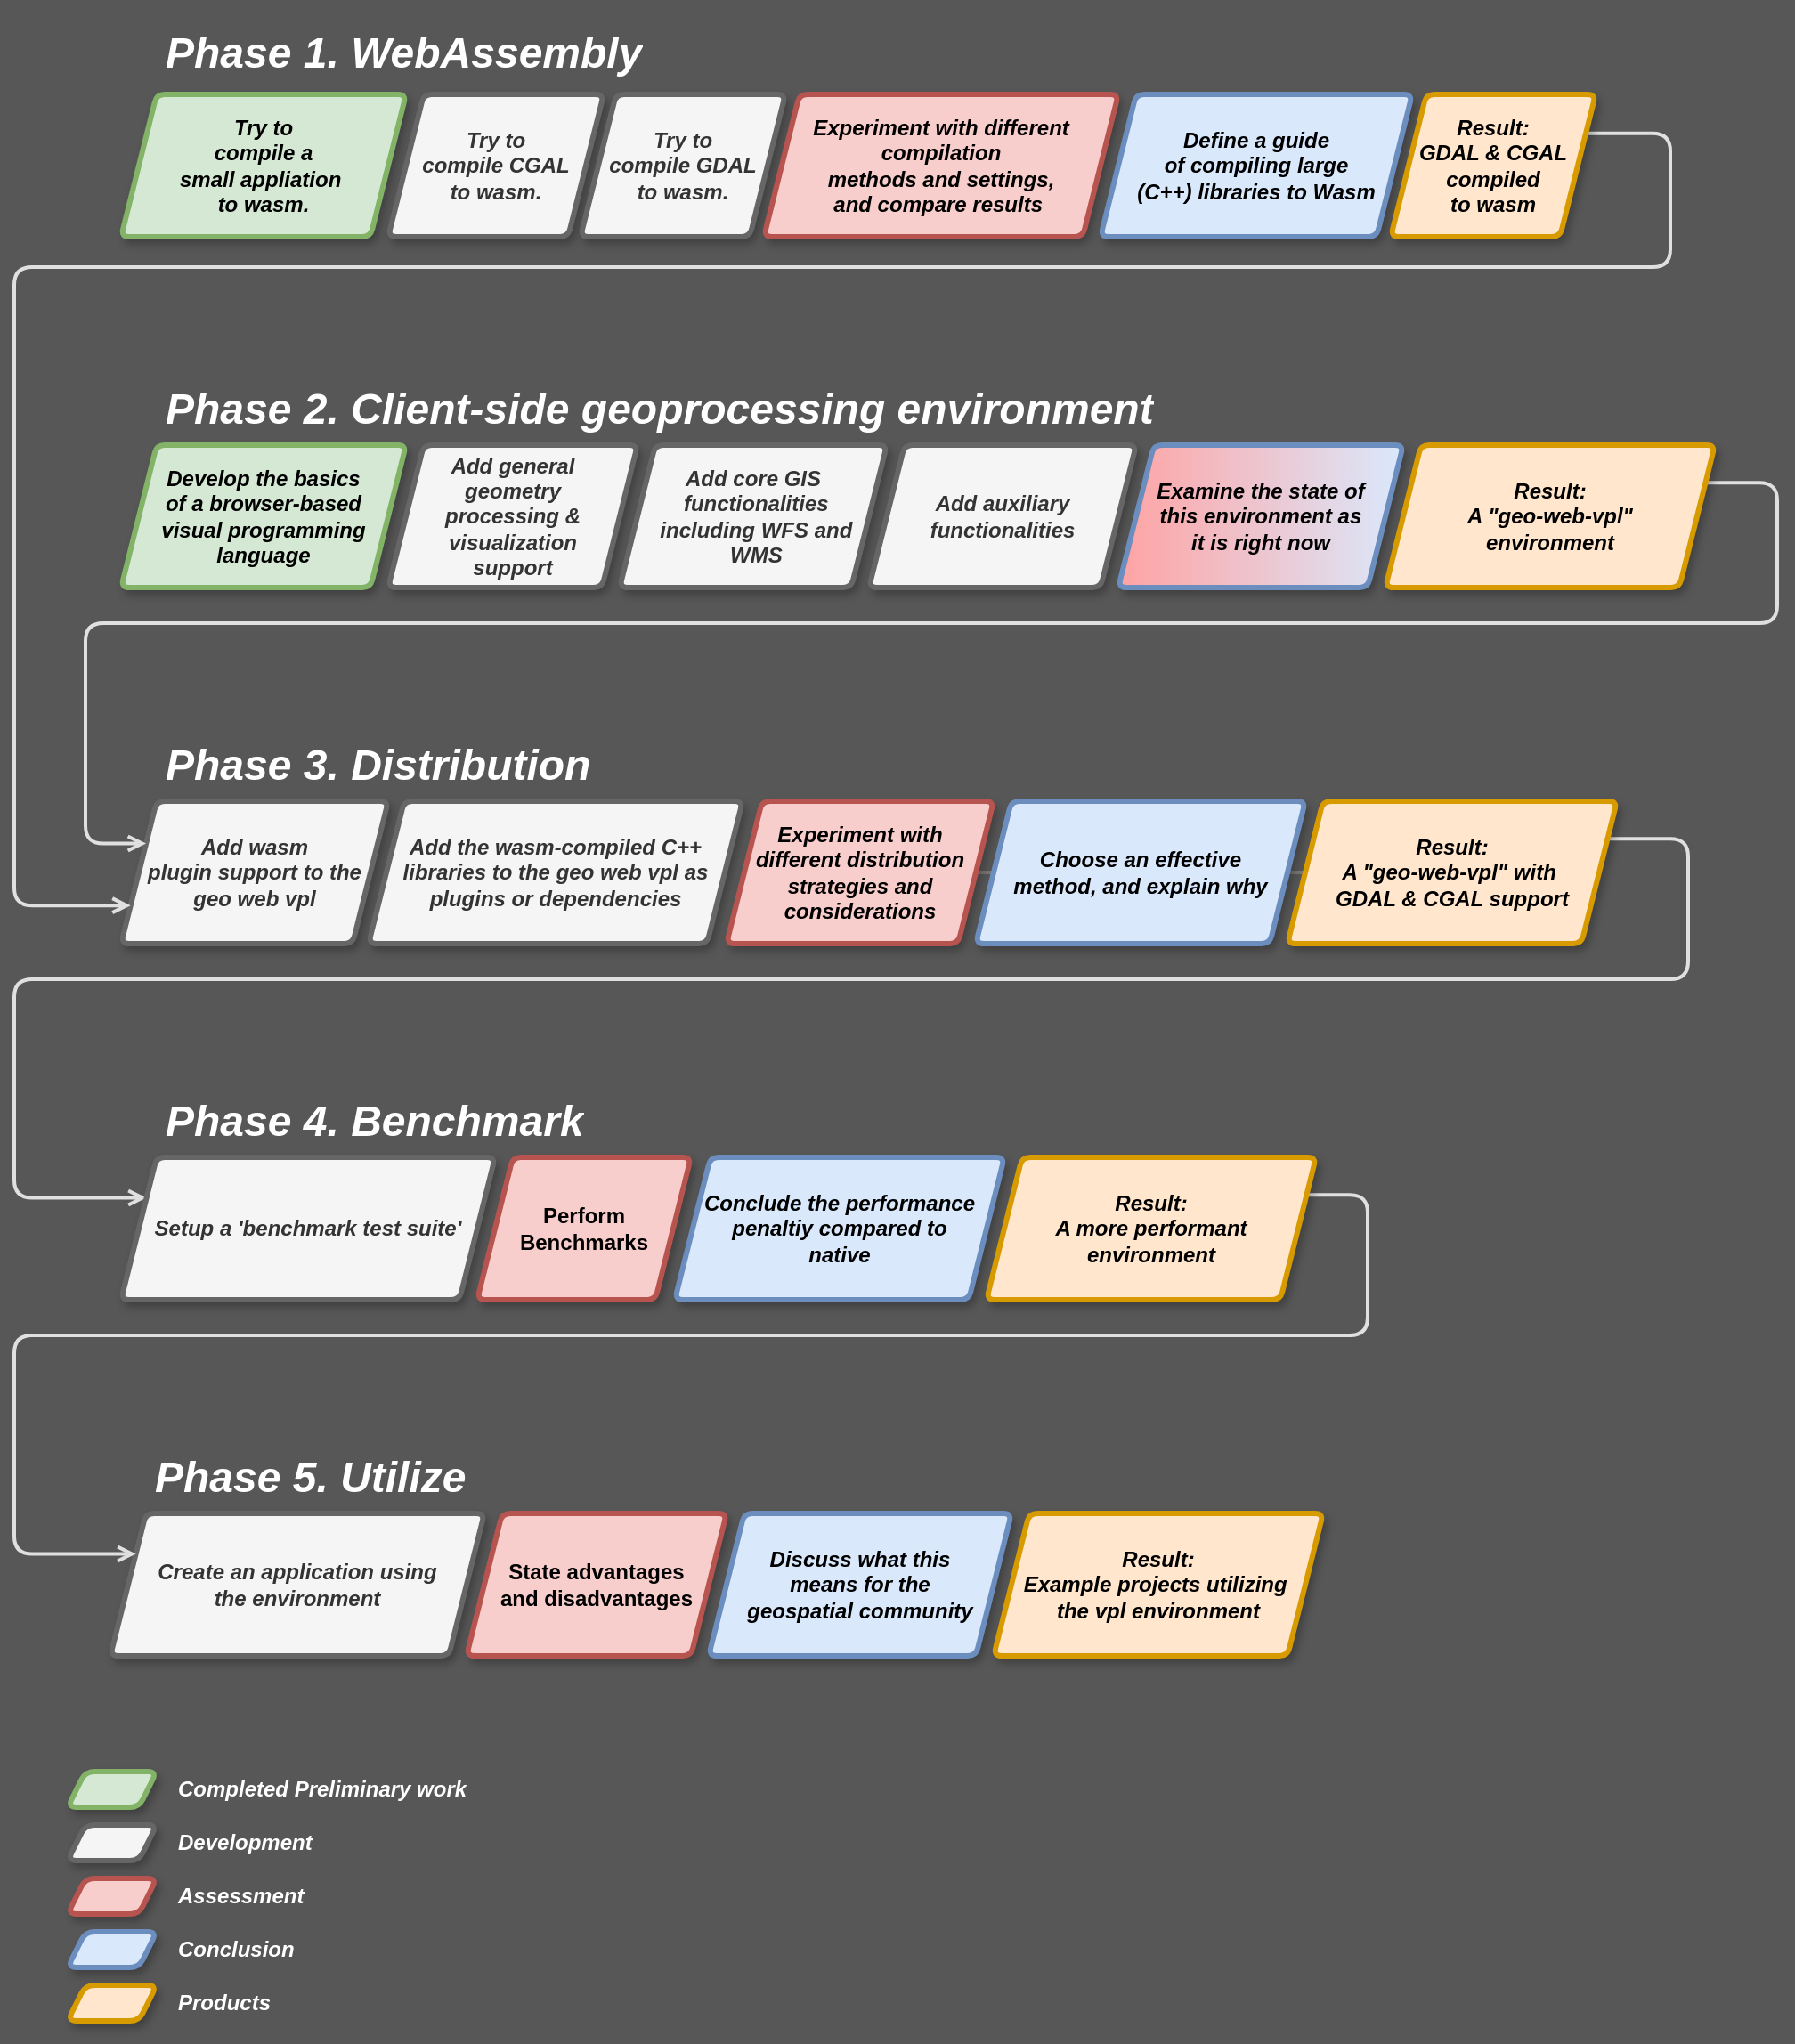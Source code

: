 <mxfile version="15.7.3" type="device"><diagram id="R9lZvX5LPHoqeBm0NEup" name="Page-1"><mxGraphModel dx="1102" dy="875" grid="1" gridSize="10" guides="1" tooltips="1" connect="1" arrows="1" fold="1" page="1" pageScale="1" pageWidth="850" pageHeight="1100" background="#575757" math="0" shadow="0"><root><mxCell id="0"/><mxCell id="1" parent="0"/><mxCell id="oR36HvQrZMrKDbQmu3Ou-8" value="&lt;div&gt;&lt;i&gt;&lt;b&gt;Add wasm &lt;br&gt;&lt;/b&gt;&lt;/i&gt;&lt;/div&gt;&lt;div&gt;&lt;i&gt;&lt;b&gt;plugin support to the &lt;br&gt;&lt;/b&gt;&lt;/i&gt;&lt;/div&gt;&lt;div&gt;&lt;i&gt;&lt;b&gt;geo web vpl&lt;/b&gt;&lt;/i&gt;&lt;/div&gt;" style="shape=parallelogram;perimeter=parallelogramPerimeter;whiteSpace=wrap;html=1;fixedSize=1;fillColor=#f5f5f5;strokeColor=#666666;fontColor=#333333;rounded=1;strokeWidth=3;arcSize=9;shadow=1;fontFamily=Helvetica;" parent="1" vertex="1"><mxGeometry x="120" y="480" width="150" height="80" as="geometry"/></mxCell><mxCell id="oR36HvQrZMrKDbQmu3Ou-9" value="&lt;div&gt;&lt;i&gt;&lt;b&gt;Try to&lt;/b&gt;&lt;/i&gt;&lt;/div&gt;&lt;div&gt;&lt;i&gt;&lt;b&gt;compile CGAL &lt;br&gt;&lt;/b&gt;&lt;/i&gt;&lt;/div&gt;&lt;div&gt;&lt;i&gt;&lt;b&gt;to wasm.&lt;/b&gt;&lt;/i&gt;&lt;/div&gt;" style="shape=parallelogram;perimeter=parallelogramPerimeter;whiteSpace=wrap;html=1;fixedSize=1;fillColor=#f5f5f5;strokeColor=#666666;fontColor=#333333;rounded=1;strokeWidth=3;arcSize=9;shadow=1;fontFamily=Helvetica;" parent="1" vertex="1"><mxGeometry x="270" y="83" width="121" height="80" as="geometry"/></mxCell><mxCell id="oR36HvQrZMrKDbQmu3Ou-10" value="&lt;div&gt;&lt;b&gt;&lt;i&gt;Try to &lt;br&gt;&lt;/i&gt;&lt;/b&gt;&lt;/div&gt;&lt;div&gt;&lt;b&gt;&lt;i&gt;compile a &lt;br&gt;&lt;/i&gt;&lt;/b&gt;&lt;/div&gt;&lt;div&gt;&lt;b&gt;&lt;i&gt;small&amp;nbsp;appliation&amp;nbsp;&lt;br&gt;&lt;/i&gt;&lt;/b&gt;&lt;b&gt;&lt;i&gt;to wasm.&lt;/i&gt;&lt;/b&gt;&lt;/div&gt;" style="shape=parallelogram;perimeter=parallelogramPerimeter;whiteSpace=wrap;html=1;fixedSize=1;fillColor=#d5e8d4;strokeColor=#82b366;rounded=1;strokeWidth=3;arcSize=9;shadow=1;fontFamily=Helvetica;" parent="1" vertex="1"><mxGeometry x="120" y="83" width="160" height="80" as="geometry"/></mxCell><mxCell id="oR36HvQrZMrKDbQmu3Ou-17" value="&lt;font color=&quot;#333333&quot;&gt;&lt;b&gt;&lt;i&gt;&lt;font&gt;Create an application using&lt;br&gt;the environment&lt;/font&gt;&lt;/i&gt;&lt;/b&gt;&lt;/font&gt;" style="shape=parallelogram;perimeter=parallelogramPerimeter;whiteSpace=wrap;html=1;fixedSize=1;fillColor=#f5f5f5;strokeColor=#666666;fontColor=#333333;rounded=1;strokeWidth=3;arcSize=9;shadow=1;fontFamily=Helvetica;" parent="1" vertex="1"><mxGeometry x="114" y="880" width="210" height="80" as="geometry"/></mxCell><mxCell id="oR36HvQrZMrKDbQmu3Ou-19" value="&lt;h1&gt;&lt;i&gt;Phase 1. WebAssembly&lt;br&gt;&lt;/i&gt;&lt;/h1&gt;&lt;p&gt;&lt;i&gt;&lt;br&gt;&lt;/i&gt;&lt;/p&gt;" style="text;html=1;strokeColor=none;fillColor=none;spacing=5;spacingTop=-20;whiteSpace=wrap;overflow=hidden;fontColor=#FFFFFF;rounded=0;rotation=0;fontFamily=Helvetica;" parent="1" vertex="1"><mxGeometry x="140" y="40" width="410" height="40" as="geometry"/></mxCell><mxCell id="oR36HvQrZMrKDbQmu3Ou-21" value="&lt;h1&gt;&lt;i&gt;Phase 2. Client-side geoprocessing environment&lt;br&gt;&lt;/i&gt;&lt;/h1&gt;" style="text;html=1;strokeColor=none;fillColor=none;spacing=5;spacingTop=-20;whiteSpace=wrap;overflow=hidden;fontColor=#FFFFFF;rounded=0;fontFamily=Helvetica;" parent="1" vertex="1"><mxGeometry x="140" y="240" width="670" height="35" as="geometry"/></mxCell><mxCell id="oR36HvQrZMrKDbQmu3Ou-23" value="&lt;h1&gt;&lt;i&gt;Phase 3. Distribution&lt;br&gt;&lt;/i&gt;&lt;/h1&gt;" style="text;html=1;strokeColor=none;fillColor=none;spacing=5;spacingTop=-20;whiteSpace=wrap;overflow=hidden;fontColor=#FFFFFF;rounded=0;fontFamily=Helvetica;" parent="1" vertex="1"><mxGeometry x="140" y="440" width="480" height="40" as="geometry"/></mxCell><mxCell id="oR36HvQrZMrKDbQmu3Ou-24" value="&lt;h1&gt;&lt;i&gt;Phase 5. Utilize&lt;/i&gt;&lt;/h1&gt;" style="text;html=1;strokeColor=none;fillColor=none;spacing=5;spacingTop=-20;whiteSpace=wrap;overflow=hidden;fontColor=#FFFFFF;rounded=0;fontFamily=Helvetica;" parent="1" vertex="1"><mxGeometry x="134" y="840" width="400" height="40" as="geometry"/></mxCell><mxCell id="Jx8LPu8znm7WMN3goJe4-1" value="&lt;b&gt;State advantages &lt;br&gt;and disadvantages&lt;/b&gt;" style="shape=parallelogram;perimeter=parallelogramPerimeter;whiteSpace=wrap;html=1;fixedSize=1;fillColor=#f8cecc;strokeColor=#b85450;rounded=1;strokeWidth=3;shadow=1;arcSize=9;fontFamily=Helvetica;" parent="1" vertex="1"><mxGeometry x="314" y="880" width="146" height="80" as="geometry"/></mxCell><mxCell id="Jx8LPu8znm7WMN3goJe4-5" value="&lt;i&gt;&lt;b&gt;Add the wasm-compiled C++ libraries to the geo web vpl as plugins or dependencies&lt;br&gt;&lt;/b&gt;&lt;/i&gt;" style="shape=parallelogram;perimeter=parallelogramPerimeter;whiteSpace=wrap;html=1;fixedSize=1;fillColor=#f5f5f5;strokeColor=#666666;fontColor=#333333;rounded=1;strokeWidth=3;arcSize=9;shadow=1;fontFamily=Helvetica;" parent="1" vertex="1"><mxGeometry x="259" y="480" width="210" height="80" as="geometry"/></mxCell><mxCell id="n1NXSLkz1-SfZJEVITjv-38" style="edgeStyle=orthogonalEdgeStyle;orthogonalLoop=1;jettySize=auto;html=1;exitX=1;exitY=0.5;exitDx=0;exitDy=0;entryX=1;entryY=0.5;entryDx=0;entryDy=0;shadow=0;fontFamily=Helvetica;fontColor=#333333;endArrow=open;endFill=0;strokeColor=#787878;strokeWidth=2;" parent="1" source="Jx8LPu8znm7WMN3goJe4-6" target="n1NXSLkz1-SfZJEVITjv-31" edge="1"><mxGeometry relative="1" as="geometry"/></mxCell><mxCell id="Jx8LPu8znm7WMN3goJe4-6" value="&lt;b&gt;&lt;i&gt;Experiment with &lt;br&gt;different distribution&lt;br&gt;strategies and considerations&lt;/i&gt;&lt;/b&gt;&lt;i&gt;&lt;b&gt;&lt;br&gt;&lt;/b&gt;&lt;/i&gt;" style="shape=parallelogram;perimeter=parallelogramPerimeter;whiteSpace=wrap;html=1;fixedSize=1;fillColor=#f8cecc;strokeColor=#b85450;rounded=1;strokeWidth=3;arcSize=9;shadow=1;fontFamily=Helvetica;" parent="1" vertex="1"><mxGeometry x="460" y="480" width="150" height="80" as="geometry"/></mxCell><mxCell id="Jx8LPu8znm7WMN3goJe4-14" value="&lt;b&gt;&lt;i&gt;Develop the basics &lt;br&gt;of a browser-based &lt;br&gt;visual programming &lt;br&gt;language&lt;/i&gt;&lt;/b&gt;" style="shape=parallelogram;perimeter=parallelogramPerimeter;whiteSpace=wrap;html=1;fixedSize=1;fillColor=#d5e8d4;strokeColor=#82b366;rounded=1;strokeWidth=3;arcSize=9;shadow=1;fontFamily=Helvetica;" parent="1" vertex="1"><mxGeometry x="120" y="280" width="160" height="80" as="geometry"/></mxCell><mxCell id="Jx8LPu8znm7WMN3goJe4-15" value="&lt;div&gt;&lt;i&gt;&lt;b&gt;Try to &lt;br&gt;&lt;/b&gt;&lt;/i&gt;&lt;/div&gt;&lt;div&gt;&lt;i&gt;&lt;b&gt;compile GDAL &lt;br&gt;&lt;/b&gt;&lt;/i&gt;&lt;/div&gt;&lt;div&gt;&lt;i&gt;&lt;b&gt;to wasm.&lt;/b&gt;&lt;/i&gt;&lt;/div&gt;" style="shape=parallelogram;perimeter=parallelogramPerimeter;whiteSpace=wrap;html=1;fixedSize=1;fillColor=#f5f5f5;strokeColor=#666666;fontColor=#333333;rounded=1;strokeWidth=3;arcSize=9;shadow=1;fontFamily=Helvetica;" parent="1" vertex="1"><mxGeometry x="378" y="83" width="115" height="80" as="geometry"/></mxCell><mxCell id="Jx8LPu8znm7WMN3goJe4-21" value="&lt;div&gt;&lt;i&gt;&lt;b&gt;Define a guide&lt;br&gt;&lt;/b&gt;&lt;/i&gt;&lt;/div&gt;&lt;div&gt;&lt;i&gt;&lt;b&gt;of compiling large &lt;br&gt;(C++) libraries to Wasm&lt;/b&gt;&lt;/i&gt;&lt;br&gt;&lt;/div&gt;" style="shape=parallelogram;perimeter=parallelogramPerimeter;whiteSpace=wrap;html=1;fixedSize=1;fillColor=#dae8fc;strokeColor=#6c8ebf;rounded=1;strokeWidth=3;arcSize=9;shadow=1;fontFamily=Helvetica;" parent="1" vertex="1"><mxGeometry x="670" y="83" width="175" height="80" as="geometry"/></mxCell><mxCell id="Jx8LPu8znm7WMN3goJe4-22" value="&lt;b&gt;&lt;i&gt;Experiment with different compilation &lt;br&gt;methods and settings,&lt;br&gt;and compare results&amp;nbsp;&lt;br&gt;&lt;/i&gt;&lt;/b&gt;" style="shape=parallelogram;perimeter=parallelogramPerimeter;whiteSpace=wrap;html=1;fixedSize=1;fillColor=#f8cecc;strokeColor=#b85450;rounded=1;strokeWidth=3;arcSize=9;shadow=1;fontFamily=Helvetica;" parent="1" vertex="1"><mxGeometry x="481" y="83" width="199" height="80" as="geometry"/></mxCell><mxCell id="n1NXSLkz1-SfZJEVITjv-17" value="&lt;b&gt;&lt;i&gt;Discuss what this&lt;br&gt;means for the &lt;br&gt;geospatial community&lt;br&gt;&lt;/i&gt;&lt;/b&gt;" style="shape=parallelogram;perimeter=parallelogramPerimeter;whiteSpace=wrap;html=1;fixedSize=1;fillColor=#dae8fc;strokeColor=#6c8ebf;rounded=1;strokeWidth=3;arcSize=9;shadow=1;fontFamily=Helvetica;" parent="1" vertex="1"><mxGeometry x="450" y="880" width="170" height="80" as="geometry"/></mxCell><mxCell id="n1NXSLkz1-SfZJEVITjv-22" value="&lt;b&gt;&lt;i&gt;Result: &lt;br&gt;Example projects utilizing&amp;nbsp;&lt;br&gt;the vpl environment&lt;br&gt;&lt;/i&gt;&lt;/b&gt;" style="shape=parallelogram;perimeter=parallelogramPerimeter;whiteSpace=wrap;html=1;fixedSize=1;fillColor=#ffe6cc;strokeColor=#d79b00;rounded=1;strokeWidth=3;arcSize=9;shadow=1;fontFamily=Helvetica;" parent="1" vertex="1"><mxGeometry x="610" y="880" width="185" height="80" as="geometry"/></mxCell><mxCell id="n1NXSLkz1-SfZJEVITjv-25" style="edgeStyle=orthogonalEdgeStyle;orthogonalLoop=1;jettySize=auto;html=1;exitX=1;exitY=0.25;exitDx=0;exitDy=0;entryX=0;entryY=0.75;entryDx=0;entryDy=0;shadow=0;fontColor=#333333;endArrow=open;endFill=0;strokeColor=#E0E0E0;strokeWidth=2;fontFamily=Helvetica;" parent="1" source="n1NXSLkz1-SfZJEVITjv-23" target="oR36HvQrZMrKDbQmu3Ou-8" edge="1"><mxGeometry relative="1" as="geometry"><Array as="points"><mxPoint x="990" y="105"/><mxPoint x="990" y="180"/><mxPoint x="60" y="180"/><mxPoint x="60" y="539"/></Array></mxGeometry></mxCell><mxCell id="n1NXSLkz1-SfZJEVITjv-23" value="&lt;b&gt;&lt;i&gt;Result:&lt;br&gt;GDAL &amp;amp; CGAL&lt;br&gt;compiled &lt;br&gt;to wasm&lt;br&gt;&lt;/i&gt;&lt;/b&gt;" style="shape=parallelogram;perimeter=parallelogramPerimeter;whiteSpace=wrap;html=1;fixedSize=1;fillColor=#ffe6cc;strokeColor=#d79b00;rounded=1;strokeWidth=3;arcSize=9;shadow=1;fontFamily=Helvetica;" parent="1" vertex="1"><mxGeometry x="833" y="83" width="115" height="80" as="geometry"/></mxCell><mxCell id="n1NXSLkz1-SfZJEVITjv-28" value="&lt;b&gt;&lt;i&gt;Add general &lt;br&gt;geometry&lt;br&gt;processing &amp;amp; visualization &lt;br&gt;support&lt;/i&gt;&lt;/b&gt;" style="shape=parallelogram;perimeter=parallelogramPerimeter;whiteSpace=wrap;html=1;fixedSize=1;fillColor=#f5f5f5;strokeColor=#666666;fontColor=#333333;rounded=1;strokeWidth=3;arcSize=9;shadow=1;fontFamily=Helvetica;" parent="1" vertex="1"><mxGeometry x="270" y="280" width="140" height="80" as="geometry"/></mxCell><mxCell id="n1NXSLkz1-SfZJEVITjv-29" value="&lt;b&gt;&lt;i&gt;Add core GIS&lt;br&gt;&amp;nbsp;functionalities&lt;br&gt;&amp;nbsp;including WFS and&lt;br&gt;&amp;nbsp;WMS&lt;/i&gt;&lt;/b&gt;" style="shape=parallelogram;perimeter=parallelogramPerimeter;whiteSpace=wrap;html=1;fixedSize=1;fillColor=#f5f5f5;strokeColor=#666666;fontColor=#333333;rounded=1;strokeWidth=3;arcSize=9;shadow=1;fontFamily=Helvetica;" parent="1" vertex="1"><mxGeometry x="400" y="280" width="150" height="80" as="geometry"/></mxCell><mxCell id="n1NXSLkz1-SfZJEVITjv-30" value="&lt;b&gt;&lt;i&gt;Choose an effective&lt;br&gt;method, and explain why&lt;br&gt;&lt;/i&gt;&lt;/b&gt;" style="shape=parallelogram;perimeter=parallelogramPerimeter;whiteSpace=wrap;html=1;fixedSize=1;fillColor=#dae8fc;strokeColor=#6c8ebf;rounded=1;strokeWidth=3;arcSize=9;shadow=1;fontFamily=Helvetica;" parent="1" vertex="1"><mxGeometry x="600" y="480" width="185" height="80" as="geometry"/></mxCell><mxCell id="JAychxo9crdE4-j-2Qq6-14" style="edgeStyle=orthogonalEdgeStyle;orthogonalLoop=1;jettySize=auto;html=1;exitX=1;exitY=0.25;exitDx=0;exitDy=0;entryX=0;entryY=0.25;entryDx=0;entryDy=0;shadow=0;endArrow=open;endFill=0;strokeColor=#E0E0E0;strokeWidth=2;" edge="1" parent="1" source="n1NXSLkz1-SfZJEVITjv-31" target="JAychxo9crdE4-j-2Qq6-3"><mxGeometry relative="1" as="geometry"><Array as="points"><mxPoint x="1000" y="501"/><mxPoint x="1000" y="580"/><mxPoint x="60" y="580"/><mxPoint x="60" y="703"/></Array></mxGeometry></mxCell><mxCell id="n1NXSLkz1-SfZJEVITjv-31" value="&lt;b&gt;&lt;i&gt;Result: &lt;br&gt;A &quot;geo-web-vpl&quot; with&amp;nbsp;&lt;br&gt;GDAL &amp;amp; CGAL support&lt;br&gt;&lt;/i&gt;&lt;/b&gt;" style="shape=parallelogram;perimeter=parallelogramPerimeter;whiteSpace=wrap;html=1;fixedSize=1;fillColor=#ffe6cc;strokeColor=#d79b00;rounded=1;strokeWidth=3;arcSize=9;shadow=1;fontFamily=Helvetica;" parent="1" vertex="1"><mxGeometry x="775" y="480" width="185" height="80" as="geometry"/></mxCell><mxCell id="n1NXSLkz1-SfZJEVITjv-34" value="&lt;b&gt;&lt;i&gt;Examine the state of &lt;br&gt;this environment as &lt;br&gt;it is right now&lt;br&gt;&lt;/i&gt;&lt;/b&gt;" style="shape=parallelogram;perimeter=parallelogramPerimeter;whiteSpace=wrap;html=1;fixedSize=1;fillColor=#dae8fc;strokeColor=#6c8ebf;rounded=1;strokeWidth=3;arcSize=9;shadow=1;fontFamily=Helvetica;gradientColor=#FFA3A3;gradientDirection=west;" parent="1" vertex="1"><mxGeometry x="680" y="280" width="160" height="80" as="geometry"/></mxCell><mxCell id="n1NXSLkz1-SfZJEVITjv-36" style="edgeStyle=orthogonalEdgeStyle;orthogonalLoop=1;jettySize=auto;html=1;exitX=1;exitY=0.25;exitDx=0;exitDy=0;entryX=0;entryY=0.25;entryDx=0;entryDy=0;shadow=0;fontFamily=Helvetica;fontColor=#333333;endArrow=open;endFill=0;strokeColor=#E0E0E0;strokeWidth=2;" parent="1" source="n1NXSLkz1-SfZJEVITjv-35" target="oR36HvQrZMrKDbQmu3Ou-8" edge="1"><mxGeometry relative="1" as="geometry"><Array as="points"><mxPoint x="1050" y="301"/><mxPoint x="1050" y="380"/><mxPoint x="100" y="380"/><mxPoint x="100" y="504"/></Array></mxGeometry></mxCell><mxCell id="n1NXSLkz1-SfZJEVITjv-35" value="&lt;b&gt;&lt;i&gt;Result: &lt;br&gt;A &quot;geo-web-vpl&quot;&lt;br&gt;environment&lt;br&gt;&lt;/i&gt;&lt;/b&gt;" style="shape=parallelogram;perimeter=parallelogramPerimeter;whiteSpace=wrap;html=1;fixedSize=1;fillColor=#ffe6cc;strokeColor=#d79b00;rounded=1;strokeWidth=3;arcSize=9;shadow=1;fontFamily=Helvetica;" parent="1" vertex="1"><mxGeometry x="830" y="280" width="185" height="80" as="geometry"/></mxCell><mxCell id="JAychxo9crdE4-j-2Qq6-2" value="" style="group" vertex="1" connectable="0" parent="1"><mxGeometry x="90" y="1020" width="390" height="150" as="geometry"/></mxCell><mxCell id="n1NXSLkz1-SfZJEVITjv-24" value="" style="group;fontFamily=Helvetica;" parent="JAychxo9crdE4-j-2Qq6-2" vertex="1" connectable="0"><mxGeometry y="30" width="280" height="120" as="geometry"/></mxCell><mxCell id="n1NXSLkz1-SfZJEVITjv-3" value="" style="shape=parallelogram;perimeter=parallelogramPerimeter;whiteSpace=wrap;html=1;fixedSize=1;fillColor=#f5f5f5;strokeColor=#666666;fontColor=#333333;rounded=1;strokeWidth=3;arcSize=10;shadow=1;size=10;fontFamily=Helvetica;" parent="n1NXSLkz1-SfZJEVITjv-24" vertex="1"><mxGeometry y="5" width="50" height="20" as="geometry"/></mxCell><mxCell id="n1NXSLkz1-SfZJEVITjv-6" value="" style="shape=parallelogram;perimeter=parallelogramPerimeter;whiteSpace=wrap;html=1;fixedSize=1;fillColor=#f8cecc;strokeColor=#b85450;rounded=1;strokeWidth=3;arcSize=10;shadow=1;size=10;fontFamily=Helvetica;" parent="n1NXSLkz1-SfZJEVITjv-24" vertex="1"><mxGeometry y="35" width="50" height="20" as="geometry"/></mxCell><mxCell id="n1NXSLkz1-SfZJEVITjv-7" value="" style="shape=parallelogram;perimeter=parallelogramPerimeter;whiteSpace=wrap;html=1;fixedSize=1;fillColor=#dae8fc;strokeColor=#6c8ebf;rounded=1;strokeWidth=3;arcSize=10;shadow=1;size=10;fontFamily=Helvetica;" parent="n1NXSLkz1-SfZJEVITjv-24" vertex="1"><mxGeometry y="65" width="50" height="20" as="geometry"/></mxCell><mxCell id="n1NXSLkz1-SfZJEVITjv-16" value="&lt;div&gt;&lt;b&gt;&lt;i&gt;Development&amp;nbsp;&lt;/i&gt;&lt;/b&gt;&lt;/div&gt;" style="text;html=1;strokeColor=none;fillColor=none;align=left;verticalAlign=middle;whiteSpace=wrap;rounded=0;shadow=1;fontColor=#FFFFFF;fontFamily=Helvetica;" parent="n1NXSLkz1-SfZJEVITjv-24" vertex="1"><mxGeometry x="60" width="220" height="30" as="geometry"/></mxCell><mxCell id="n1NXSLkz1-SfZJEVITjv-18" value="&lt;div&gt;&lt;b&gt;&lt;i&gt;Assessment&lt;/i&gt;&lt;/b&gt;&lt;/div&gt;" style="text;html=1;strokeColor=none;fillColor=none;align=left;verticalAlign=middle;whiteSpace=wrap;rounded=0;shadow=1;fontColor=#FFFFFF;fontFamily=Helvetica;" parent="n1NXSLkz1-SfZJEVITjv-24" vertex="1"><mxGeometry x="60" y="30" width="220" height="30" as="geometry"/></mxCell><mxCell id="n1NXSLkz1-SfZJEVITjv-19" value="&lt;div&gt;&lt;b&gt;&lt;i&gt;Conclusion&lt;/i&gt;&lt;/b&gt;&lt;/div&gt;" style="text;html=1;strokeColor=none;fillColor=none;align=left;verticalAlign=middle;whiteSpace=wrap;rounded=0;shadow=1;fontColor=#FFFFFF;fontFamily=Helvetica;" parent="n1NXSLkz1-SfZJEVITjv-24" vertex="1"><mxGeometry x="60" y="60" width="220" height="30" as="geometry"/></mxCell><mxCell id="n1NXSLkz1-SfZJEVITjv-20" value="" style="shape=parallelogram;perimeter=parallelogramPerimeter;whiteSpace=wrap;html=1;fixedSize=1;fillColor=#ffe6cc;strokeColor=#d79b00;rounded=1;strokeWidth=3;arcSize=10;shadow=1;size=10;fontFamily=Helvetica;" parent="n1NXSLkz1-SfZJEVITjv-24" vertex="1"><mxGeometry y="95" width="50" height="20" as="geometry"/></mxCell><mxCell id="n1NXSLkz1-SfZJEVITjv-21" value="&lt;div&gt;&lt;b&gt;&lt;i&gt;Products&lt;/i&gt;&lt;/b&gt;&lt;/div&gt;" style="text;html=1;strokeColor=none;fillColor=none;align=left;verticalAlign=middle;whiteSpace=wrap;rounded=0;shadow=1;fontColor=#FFFFFF;fontFamily=Helvetica;" parent="n1NXSLkz1-SfZJEVITjv-24" vertex="1"><mxGeometry x="60" y="90" width="220" height="30" as="geometry"/></mxCell><mxCell id="n1NXSLkz1-SfZJEVITjv-26" value="" style="shape=parallelogram;perimeter=parallelogramPerimeter;whiteSpace=wrap;html=1;fixedSize=1;rounded=1;strokeWidth=3;arcSize=10;shadow=1;size=10;fillColor=#d5e8d4;strokeColor=#82b366;fontFamily=Helvetica;" parent="JAychxo9crdE4-j-2Qq6-2" vertex="1"><mxGeometry y="5" width="50" height="20" as="geometry"/></mxCell><mxCell id="n1NXSLkz1-SfZJEVITjv-27" value="&lt;div&gt;&lt;b&gt;&lt;i&gt;Completed Preliminary work&lt;/i&gt;&lt;/b&gt;&lt;/div&gt;" style="text;html=1;strokeColor=none;fillColor=none;align=left;verticalAlign=middle;whiteSpace=wrap;rounded=0;shadow=1;fontColor=#FFFFFF;fontFamily=Helvetica;" parent="JAychxo9crdE4-j-2Qq6-2" vertex="1"><mxGeometry x="60" width="330" height="30" as="geometry"/></mxCell><mxCell id="JAychxo9crdE4-j-2Qq6-3" value="&lt;b&gt;&lt;i&gt;Setup a 'benchmark test suite'&lt;/i&gt;&lt;/b&gt;" style="shape=parallelogram;perimeter=parallelogramPerimeter;whiteSpace=wrap;html=1;fixedSize=1;fillColor=#f5f5f5;strokeColor=#666666;fontColor=#333333;rounded=1;strokeWidth=3;arcSize=9;shadow=1;fontFamily=Helvetica;" vertex="1" parent="1"><mxGeometry x="120" y="680" width="210" height="80" as="geometry"/></mxCell><mxCell id="JAychxo9crdE4-j-2Qq6-4" value="&lt;h1&gt;&lt;i&gt;Phase 4. Benchmark&lt;/i&gt;&lt;/h1&gt;" style="text;html=1;strokeColor=none;fillColor=none;spacing=5;spacingTop=-20;whiteSpace=wrap;overflow=hidden;fontColor=#FFFFFF;rounded=0;fontFamily=Helvetica;" vertex="1" parent="1"><mxGeometry x="140" y="640" width="400" height="40" as="geometry"/></mxCell><mxCell id="JAychxo9crdE4-j-2Qq6-5" value="&lt;b&gt;Perform Benchmarks&lt;/b&gt;" style="shape=parallelogram;perimeter=parallelogramPerimeter;whiteSpace=wrap;html=1;fixedSize=1;fillColor=#f8cecc;strokeColor=#b85450;rounded=1;strokeWidth=3;shadow=1;arcSize=9;fontFamily=Helvetica;" vertex="1" parent="1"><mxGeometry x="320" y="680" width="120" height="80" as="geometry"/></mxCell><mxCell id="JAychxo9crdE4-j-2Qq6-6" value="&lt;b&gt;&lt;i&gt;Conclude the performance penaltiy compared to &lt;br&gt;native&lt;br&gt;&lt;/i&gt;&lt;/b&gt;" style="shape=parallelogram;perimeter=parallelogramPerimeter;whiteSpace=wrap;html=1;fixedSize=1;fillColor=#dae8fc;strokeColor=#6c8ebf;rounded=1;strokeWidth=3;arcSize=9;shadow=1;fontFamily=Helvetica;" vertex="1" parent="1"><mxGeometry x="431" y="680" width="185" height="80" as="geometry"/></mxCell><mxCell id="JAychxo9crdE4-j-2Qq6-10" style="edgeStyle=orthogonalEdgeStyle;orthogonalLoop=1;jettySize=auto;html=1;exitX=1;exitY=0.25;exitDx=0;exitDy=0;entryX=0;entryY=0.25;entryDx=0;entryDy=0;shadow=0;endArrow=open;endFill=0;strokeColor=#E0E0E0;strokeWidth=2;" edge="1" parent="1" source="JAychxo9crdE4-j-2Qq6-7" target="oR36HvQrZMrKDbQmu3Ou-17"><mxGeometry relative="1" as="geometry"><Array as="points"><mxPoint x="820" y="701"/><mxPoint x="820" y="780"/><mxPoint x="60" y="780"/><mxPoint x="60" y="903"/></Array></mxGeometry></mxCell><mxCell id="JAychxo9crdE4-j-2Qq6-7" value="&lt;b&gt;&lt;i&gt;Result: &lt;br&gt;A more performant &lt;br&gt;environment&lt;br&gt;&lt;/i&gt;&lt;/b&gt;" style="shape=parallelogram;perimeter=parallelogramPerimeter;whiteSpace=wrap;html=1;fixedSize=1;fillColor=#ffe6cc;strokeColor=#d79b00;rounded=1;strokeWidth=3;arcSize=9;shadow=1;fontFamily=Helvetica;" vertex="1" parent="1"><mxGeometry x="606" y="680" width="185" height="80" as="geometry"/></mxCell><mxCell id="JAychxo9crdE4-j-2Qq6-11" value="&lt;b&gt;&lt;i&gt;Add auxiliary&lt;br&gt;functionalities&lt;br&gt;&lt;/i&gt;&lt;/b&gt;" style="shape=parallelogram;perimeter=parallelogramPerimeter;whiteSpace=wrap;html=1;fixedSize=1;fillColor=#f5f5f5;strokeColor=#666666;fontColor=#333333;rounded=1;strokeWidth=3;arcSize=9;shadow=1;fontFamily=Helvetica;" vertex="1" parent="1"><mxGeometry x="540" y="280" width="150" height="80" as="geometry"/></mxCell></root></mxGraphModel></diagram></mxfile>